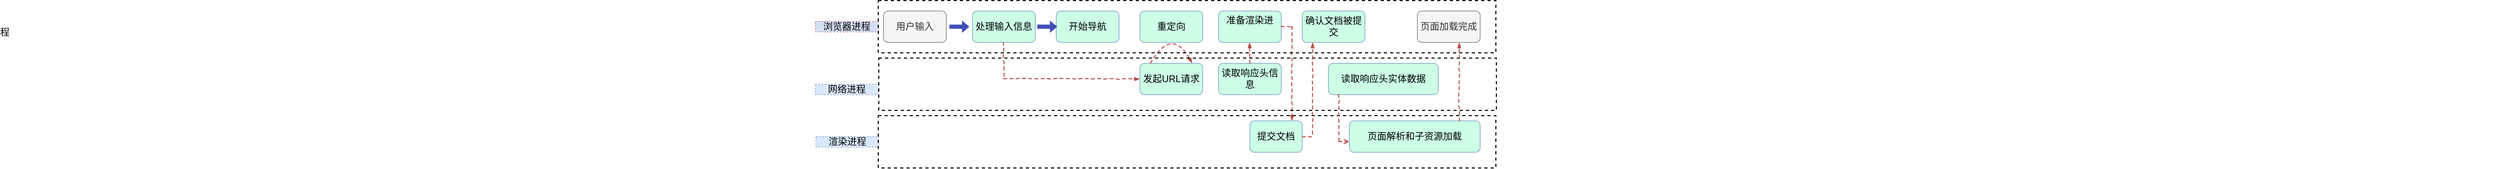 <mxfile version="13.1.3" type="device"><diagram id="DybjIn4qIWmO43YG7uJt" name="第 1 页"><mxGraphModel dx="2447" dy="441" grid="1" gridSize="10" guides="1" tooltips="1" connect="1" arrows="1" fold="1" page="1" pageScale="1" pageWidth="827" pageHeight="1169" math="0" shadow="0"><root><mxCell id="0"/><mxCell id="1" parent="0"/><mxCell id="ey6Lx6WG6CqFS3eucmhW-1" value="用户输入" style="rounded=1;whiteSpace=wrap;html=1;fontSize=18;fillColor=#f5f5f5;strokeColor=#666666;fontColor=#333333;" vertex="1" parent="1"><mxGeometry x="60" y="132" width="120" height="60" as="geometry"/></mxCell><mxCell id="ey6Lx6WG6CqFS3eucmhW-2" value="处理输入信息" style="rounded=1;whiteSpace=wrap;html=1;fontSize=18;fillColor=#CCFFE6;strokeColor=#6c8ebf;" vertex="1" parent="1"><mxGeometry x="230" y="132" width="120" height="60" as="geometry"/></mxCell><mxCell id="ey6Lx6WG6CqFS3eucmhW-3" value="开始导航" style="rounded=1;whiteSpace=wrap;html=1;fontSize=18;fillColor=#CCFFE6;strokeColor=#6c8ebf;" vertex="1" parent="1"><mxGeometry x="390" y="132" width="120" height="60" as="geometry"/></mxCell><mxCell id="ey6Lx6WG6CqFS3eucmhW-4" value="重定向" style="rounded=1;whiteSpace=wrap;html=1;fontSize=18;fillColor=#CCFFE6;strokeColor=#6c8ebf;" vertex="1" parent="1"><mxGeometry x="550" y="132" width="120" height="60" as="geometry"/></mxCell><mxCell id="ey6Lx6WG6CqFS3eucmhW-5" value="准备渲染进程&lt;span style=&quot;color: rgba(0, 0, 0, 0); font-family: monospace; font-size: 18px;&quot;&gt;%3CmxGraphModel%3E%3Croot%3E%3CmxCell%20id%3D%220%22%2F%3E%3CmxCell%20id%3D%221%22%20parent%3D%220%22%2F%3E%3CmxCell%20id%3D%222%22%20value%3D%22%E9%87%8D%E5%AE%9A%E5%90%91%22%20style%3D%22rounded%3D1%3BwhiteSpace%3Dwrap%3Bhtml%3D1%3B%22%20vertex%3D%221%22%20parent%3D%221%22%3E%3CmxGeometry%20x%3D%22560%22%20y%3D%2250%22%20width%3D%22120%22%20height%3D%2260%22%20as%3D%22geometry%22%2F%3E%3C%2FmxCell%3E%3C%2Froot%3E%3C%2FmxGraphModel%3E&lt;/span&gt;" style="rounded=1;whiteSpace=wrap;html=1;fontSize=18;fillColor=#CCFFE6;strokeColor=#6c8ebf;" vertex="1" parent="1"><mxGeometry x="700" y="132" width="120" height="60" as="geometry"/></mxCell><mxCell id="ey6Lx6WG6CqFS3eucmhW-6" value="确认文档被提交" style="rounded=1;whiteSpace=wrap;html=1;fontSize=18;fillColor=#CCFFE6;strokeColor=#6c8ebf;" vertex="1" parent="1"><mxGeometry x="860" y="132" width="120" height="60" as="geometry"/></mxCell><mxCell id="ey6Lx6WG6CqFS3eucmhW-7" value="页面加载完成" style="rounded=1;whiteSpace=wrap;html=1;fontSize=18;fillColor=#f5f5f5;strokeColor=#666666;fontColor=#333333;" vertex="1" parent="1"><mxGeometry x="1080" y="132" width="120" height="60" as="geometry"/></mxCell><mxCell id="ey6Lx6WG6CqFS3eucmhW-8" value="发起URL请求" style="rounded=1;whiteSpace=wrap;html=1;fontSize=18;fillColor=#CCFFE6;strokeColor=#6c8ebf;" vertex="1" parent="1"><mxGeometry x="550" y="232" width="120" height="60" as="geometry"/></mxCell><mxCell id="ey6Lx6WG6CqFS3eucmhW-9" value="读取响应头信息" style="rounded=1;whiteSpace=wrap;html=1;fontSize=18;fillColor=#CCFFE6;strokeColor=#6c8ebf;" vertex="1" parent="1"><mxGeometry x="700" y="232" width="120" height="60" as="geometry"/></mxCell><mxCell id="ey6Lx6WG6CqFS3eucmhW-10" value="读取响应头实体数据" style="rounded=1;whiteSpace=wrap;html=1;fontSize=18;fillColor=#CCFFE6;strokeColor=#6c8ebf;" vertex="1" parent="1"><mxGeometry x="910" y="232" width="210" height="60" as="geometry"/></mxCell><mxCell id="ey6Lx6WG6CqFS3eucmhW-11" value="提交文档" style="rounded=1;whiteSpace=wrap;html=1;fontSize=18;fillColor=#CCFFE6;strokeColor=#6c8ebf;" vertex="1" parent="1"><mxGeometry x="760" y="342" width="100" height="60" as="geometry"/></mxCell><mxCell id="ey6Lx6WG6CqFS3eucmhW-12" value="页面解析和子资源加载" style="rounded=1;whiteSpace=wrap;html=1;fontSize=18;fillColor=#CCFFE6;strokeColor=#6c8ebf;" vertex="1" parent="1"><mxGeometry x="950" y="342" width="250" height="60" as="geometry"/></mxCell><mxCell id="ey6Lx6WG6CqFS3eucmhW-13" value="浏览器进程" style="text;html=1;strokeColor=#b85450;fillColor=#D4E1F5;align=center;verticalAlign=middle;whiteSpace=wrap;rounded=0;dashed=1;fontSize=18;" vertex="1" parent="1"><mxGeometry x="-70" y="152" width="120" height="20" as="geometry"/></mxCell><mxCell id="ey6Lx6WG6CqFS3eucmhW-14" value="网络进程" style="text;html=1;strokeColor=#6c8ebf;fillColor=#dae8fc;align=center;verticalAlign=middle;whiteSpace=wrap;rounded=0;dashed=1;fontSize=18;" vertex="1" parent="1"><mxGeometry x="-70" y="272" width="120" height="20" as="geometry"/></mxCell><mxCell id="ey6Lx6WG6CqFS3eucmhW-15" value="渲染进程" style="text;html=1;strokeColor=#6c8ebf;fillColor=#dae8fc;align=center;verticalAlign=middle;whiteSpace=wrap;rounded=0;dashed=1;fontSize=18;" vertex="1" parent="1"><mxGeometry x="-69" y="372" width="120" height="20" as="geometry"/></mxCell><mxCell id="ey6Lx6WG6CqFS3eucmhW-16" value="" style="shape=image;verticalLabelPosition=bottom;verticalAlign=top;imageAspect=0;aspect=fixed;image=data:image/svg+xml,PHN2ZyB4bWxucz0iaHR0cDovL3d3dy53My5vcmcvMjAwMC9zdmciIHZlcnNpb249IjEiIHZpZXdCb3g9IjAgMCA0OCA0OCIgZW5hYmxlLWJhY2tncm91bmQ9Im5ldyAwIDAgNDggNDgiPiYjeGE7ICAgIDxnIGZpbGw9IiMzRjUxQjUiPiYjeGE7ICAgICAgICA8cG9seWdvbiBwb2ludHM9IjQsMjQgMTgsMTIuMyAxOCwzNS43Ii8+JiN4YTsgICAgICAgIDxyZWN0IHg9IjE1IiB5PSIyMCIgd2lkdGg9IjI3IiBoZWlnaHQ9IjgiLz4mI3hhOyAgICA8L2c+JiN4YTs8L3N2Zz4=;dashed=1;strokeWidth=2;fillColor=none;fontSize=18;rotation=-180;" vertex="1" parent="1"><mxGeometry x="180" y="138" width="48" height="48" as="geometry"/></mxCell><mxCell id="ey6Lx6WG6CqFS3eucmhW-17" value="" style="shape=image;verticalLabelPosition=bottom;verticalAlign=top;imageAspect=0;aspect=fixed;image=data:image/svg+xml,PHN2ZyB4bWxucz0iaHR0cDovL3d3dy53My5vcmcvMjAwMC9zdmciIHZlcnNpb249IjEiIHZpZXdCb3g9IjAgMCA0OCA0OCIgZW5hYmxlLWJhY2tncm91bmQ9Im5ldyAwIDAgNDggNDgiPiYjeGE7ICAgIDxnIGZpbGw9IiMzRjUxQjUiPiYjeGE7ICAgICAgICA8cG9seWdvbiBwb2ludHM9IjQsMjQgMTgsMTIuMyAxOCwzNS43Ii8+JiN4YTsgICAgICAgIDxyZWN0IHg9IjE1IiB5PSIyMCIgd2lkdGg9IjI3IiBoZWlnaHQ9IjgiLz4mI3hhOyAgICA8L2c+JiN4YTs8L3N2Zz4=;dashed=1;strokeWidth=2;fillColor=none;fontSize=18;rotation=-180;" vertex="1" parent="1"><mxGeometry x="348" y="138" width="48" height="48" as="geometry"/></mxCell><mxCell id="ey6Lx6WG6CqFS3eucmhW-18" value="" style="rounded=0;comic=1;strokeWidth=2;endArrow=blockThin;html=1;fontFamily=Comic Sans MS;fontStyle=1;dashed=1;fillColor=#f8cecc;strokeColor=#b85450;" edge="1" parent="1"><mxGeometry width="50" height="50" relative="1" as="geometry"><mxPoint x="290" y="261" as="sourcePoint"/><mxPoint x="550" y="262" as="targetPoint"/></mxGeometry></mxCell><mxCell id="ey6Lx6WG6CqFS3eucmhW-19" value="" style="rounded=0;comic=1;strokeWidth=2;endArrow=none;html=1;fontFamily=Comic Sans MS;fontStyle=1;dashed=1;endFill=0;fillColor=#f8cecc;strokeColor=#b85450;" edge="1" parent="1"><mxGeometry width="50" height="50" relative="1" as="geometry"><mxPoint x="289.5" y="192" as="sourcePoint"/><mxPoint x="290" y="262" as="targetPoint"/></mxGeometry></mxCell><mxCell id="ey6Lx6WG6CqFS3eucmhW-20" value="" style="comic=1;strokeWidth=2;endArrow=blockThin;html=1;fontFamily=Comic Sans MS;fontStyle=1;dashed=1;curved=1;fillColor=#f8cecc;strokeColor=#b85450;" edge="1" parent="1"><mxGeometry width="50" height="50" relative="1" as="geometry"><mxPoint x="570" y="232" as="sourcePoint"/><mxPoint x="650" y="232" as="targetPoint"/><Array as="points"><mxPoint x="610" y="162"/></Array></mxGeometry></mxCell><mxCell id="ey6Lx6WG6CqFS3eucmhW-21" value="" style="rounded=0;comic=1;strokeWidth=2;endArrow=blockThin;html=1;fontFamily=Comic Sans MS;fontStyle=1;dashed=1;fillColor=#f8cecc;strokeColor=#b85450;" edge="1" parent="1"><mxGeometry width="50" height="50" relative="1" as="geometry"><mxPoint x="760" y="232" as="sourcePoint"/><mxPoint x="759.5" y="192" as="targetPoint"/></mxGeometry></mxCell><mxCell id="ey6Lx6WG6CqFS3eucmhW-22" value="" style="rounded=0;comic=1;strokeWidth=2;endArrow=none;html=1;fontFamily=Comic Sans MS;fontStyle=1;dashed=1;endFill=0;fillColor=#f8cecc;strokeColor=#b85450;" edge="1" parent="1"><mxGeometry width="50" height="50" relative="1" as="geometry"><mxPoint x="820" y="161.5" as="sourcePoint"/><mxPoint x="840" y="162" as="targetPoint"/></mxGeometry></mxCell><mxCell id="ey6Lx6WG6CqFS3eucmhW-23" value="" style="rounded=0;comic=1;strokeWidth=2;endArrow=blockThin;html=1;fontFamily=Comic Sans MS;fontStyle=1;dashed=1;fillColor=#f8cecc;strokeColor=#b85450;" edge="1" parent="1"><mxGeometry width="50" height="50" relative="1" as="geometry"><mxPoint x="840" y="162" as="sourcePoint"/><mxPoint x="840.5" y="342" as="targetPoint"/></mxGeometry></mxCell><mxCell id="ey6Lx6WG6CqFS3eucmhW-24" value="" style="rounded=0;comic=1;strokeWidth=2;endArrow=none;html=1;fontFamily=Comic Sans MS;fontStyle=1;dashed=1;endFill=0;fillColor=#f8cecc;strokeColor=#b85450;" edge="1" parent="1"><mxGeometry width="50" height="50" relative="1" as="geometry"><mxPoint x="860" y="372" as="sourcePoint"/><mxPoint x="880" y="372.5" as="targetPoint"/></mxGeometry></mxCell><mxCell id="ey6Lx6WG6CqFS3eucmhW-25" value="" style="rounded=0;whiteSpace=wrap;html=1;dashed=1;strokeWidth=2;fillColor=none;fontSize=18;" vertex="1" parent="1"><mxGeometry x="50" y="332" width="1180" height="100" as="geometry"/></mxCell><mxCell id="ey6Lx6WG6CqFS3eucmhW-26" value="" style="rounded=0;whiteSpace=wrap;html=1;dashed=1;strokeWidth=2;fillColor=none;fontSize=18;" vertex="1" parent="1"><mxGeometry x="51" y="222" width="1180" height="100" as="geometry"/></mxCell><mxCell id="ey6Lx6WG6CqFS3eucmhW-27" value="" style="rounded=0;comic=1;strokeWidth=2;endArrow=blockThin;html=1;fontFamily=Comic Sans MS;fontStyle=1;dashed=1;fillColor=#f8cecc;strokeColor=#b85450;" edge="1" parent="1"><mxGeometry width="50" height="50" relative="1" as="geometry"><mxPoint x="880" y="367" as="sourcePoint"/><mxPoint x="880" y="192" as="targetPoint"/></mxGeometry></mxCell><mxCell id="ey6Lx6WG6CqFS3eucmhW-28" value="" style="rounded=0;comic=1;strokeWidth=2;endArrow=none;html=1;fontFamily=Comic Sans MS;fontStyle=1;dashed=1;endFill=0;fillColor=#f8cecc;strokeColor=#b85450;" edge="1" parent="1"><mxGeometry width="50" height="50" relative="1" as="geometry"><mxPoint x="930" y="292" as="sourcePoint"/><mxPoint x="930" y="384" as="targetPoint"/></mxGeometry></mxCell><mxCell id="ey6Lx6WG6CqFS3eucmhW-29" value="" style="rounded=0;comic=1;strokeWidth=2;endArrow=open;html=1;fontFamily=Comic Sans MS;fontStyle=1;dashed=1;endFill=0;fillColor=#f8cecc;strokeColor=#b85450;" edge="1" parent="1"><mxGeometry width="50" height="50" relative="1" as="geometry"><mxPoint x="930" y="381.5" as="sourcePoint"/><mxPoint x="950" y="381.5" as="targetPoint"/></mxGeometry></mxCell><mxCell id="ey6Lx6WG6CqFS3eucmhW-30" value="" style="rounded=0;whiteSpace=wrap;html=1;dashed=1;strokeWidth=2;fillColor=none;fontSize=18;" vertex="1" parent="1"><mxGeometry x="50" y="112" width="1180" height="100" as="geometry"/></mxCell><mxCell id="ey6Lx6WG6CqFS3eucmhW-31" value="" style="rounded=0;comic=1;strokeWidth=2;endArrow=blockThin;html=1;fontFamily=Comic Sans MS;fontStyle=1;dashed=1;fillColor=#f8cecc;strokeColor=#b85450;" edge="1" parent="1"><mxGeometry width="50" height="50" relative="1" as="geometry"><mxPoint x="1160" y="342" as="sourcePoint"/><mxPoint x="1160" y="192" as="targetPoint"/></mxGeometry></mxCell><mxCell id="ey6Lx6WG6CqFS3eucmhW-32" style="edgeStyle=orthogonalEdgeStyle;curved=1;orthogonalLoop=1;jettySize=auto;html=1;exitX=0.5;exitY=1;exitDx=0;exitDy=0;dashed=1;endArrow=open;endFill=0;fontSize=18;" edge="1" parent="1" source="ey6Lx6WG6CqFS3eucmhW-15" target="ey6Lx6WG6CqFS3eucmhW-15"><mxGeometry relative="1" as="geometry"/></mxCell></root></mxGraphModel></diagram></mxfile>